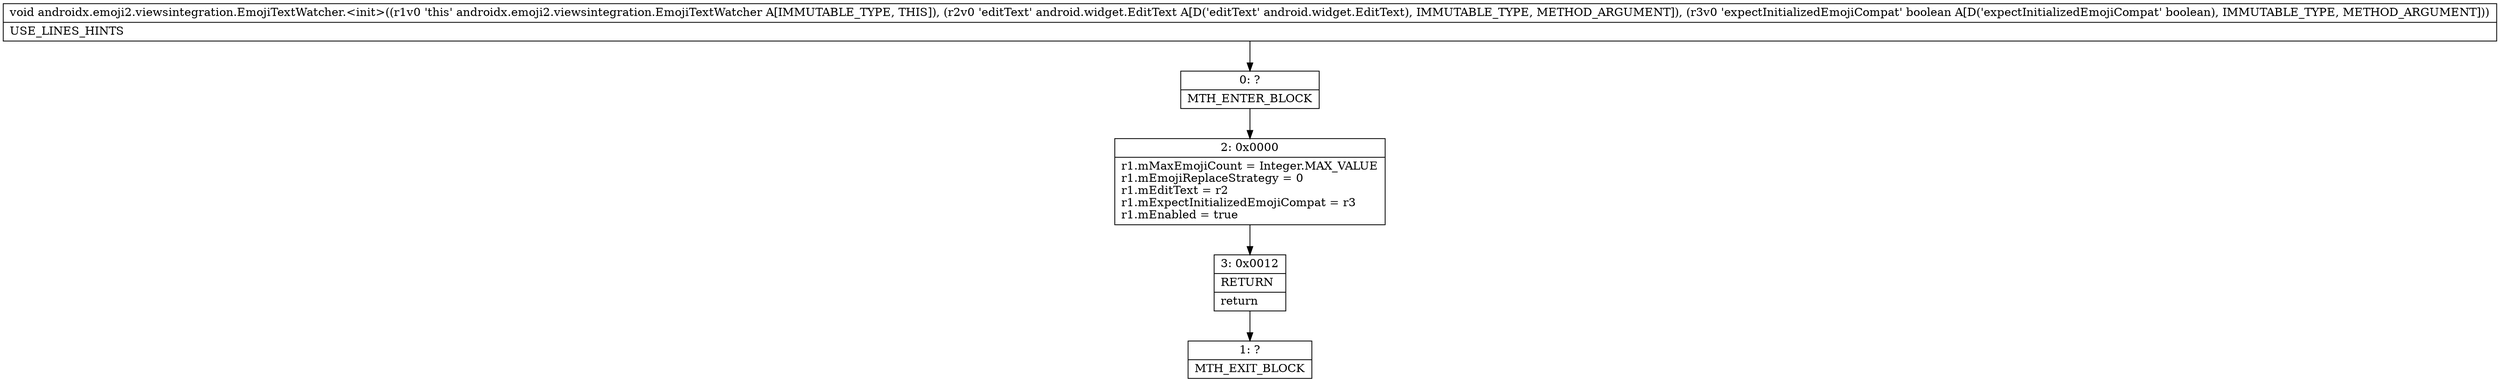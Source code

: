 digraph "CFG forandroidx.emoji2.viewsintegration.EmojiTextWatcher.\<init\>(Landroid\/widget\/EditText;Z)V" {
Node_0 [shape=record,label="{0\:\ ?|MTH_ENTER_BLOCK\l}"];
Node_2 [shape=record,label="{2\:\ 0x0000|r1.mMaxEmojiCount = Integer.MAX_VALUE\lr1.mEmojiReplaceStrategy = 0\lr1.mEditText = r2\lr1.mExpectInitializedEmojiCompat = r3\lr1.mEnabled = true\l}"];
Node_3 [shape=record,label="{3\:\ 0x0012|RETURN\l|return\l}"];
Node_1 [shape=record,label="{1\:\ ?|MTH_EXIT_BLOCK\l}"];
MethodNode[shape=record,label="{void androidx.emoji2.viewsintegration.EmojiTextWatcher.\<init\>((r1v0 'this' androidx.emoji2.viewsintegration.EmojiTextWatcher A[IMMUTABLE_TYPE, THIS]), (r2v0 'editText' android.widget.EditText A[D('editText' android.widget.EditText), IMMUTABLE_TYPE, METHOD_ARGUMENT]), (r3v0 'expectInitializedEmojiCompat' boolean A[D('expectInitializedEmojiCompat' boolean), IMMUTABLE_TYPE, METHOD_ARGUMENT]))  | USE_LINES_HINTS\l}"];
MethodNode -> Node_0;Node_0 -> Node_2;
Node_2 -> Node_3;
Node_3 -> Node_1;
}

